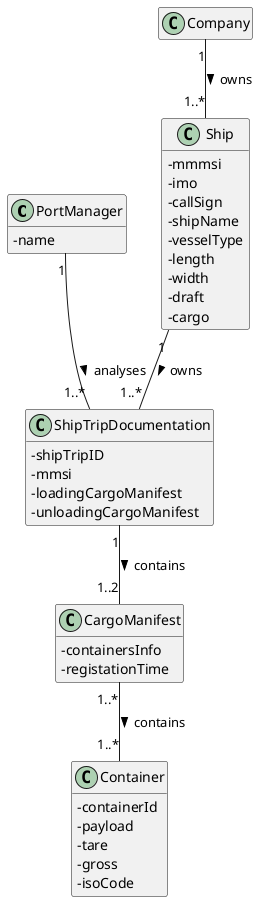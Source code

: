 @startuml
'https://plantuml.com/class-diagram
hide empty methods
hide empty attributes
skinparam classAttributeIconSize 0

class PortManager{
    -name
}

class Company{}

class Ship {
    -mmmsi
    -imo
    -callSign
    -shipName
    -vesselType
    -length
    -width
    -draft
    -cargo
}

class CargoManifest{
    -containersInfo
    -registationTime
}

class ShipTripDocumentation{
    -shipTripID
    -mmsi
    -loadingCargoManifest
    -unloadingCargoManifest
}

class Container{
    -containerId
    -payload
    -tare
    -gross
    -isoCode
}

PortManager "1" -- "1..*" ShipTripDocumentation : analyses >
Company "1" -- "1..*" Ship : owns >
Ship "1" -- "1..*" ShipTripDocumentation : owns >
CargoManifest "1..*" -- "1..*" Container : contains >
ShipTripDocumentation "1" -- "1..2" CargoManifest : contains >

@enduml